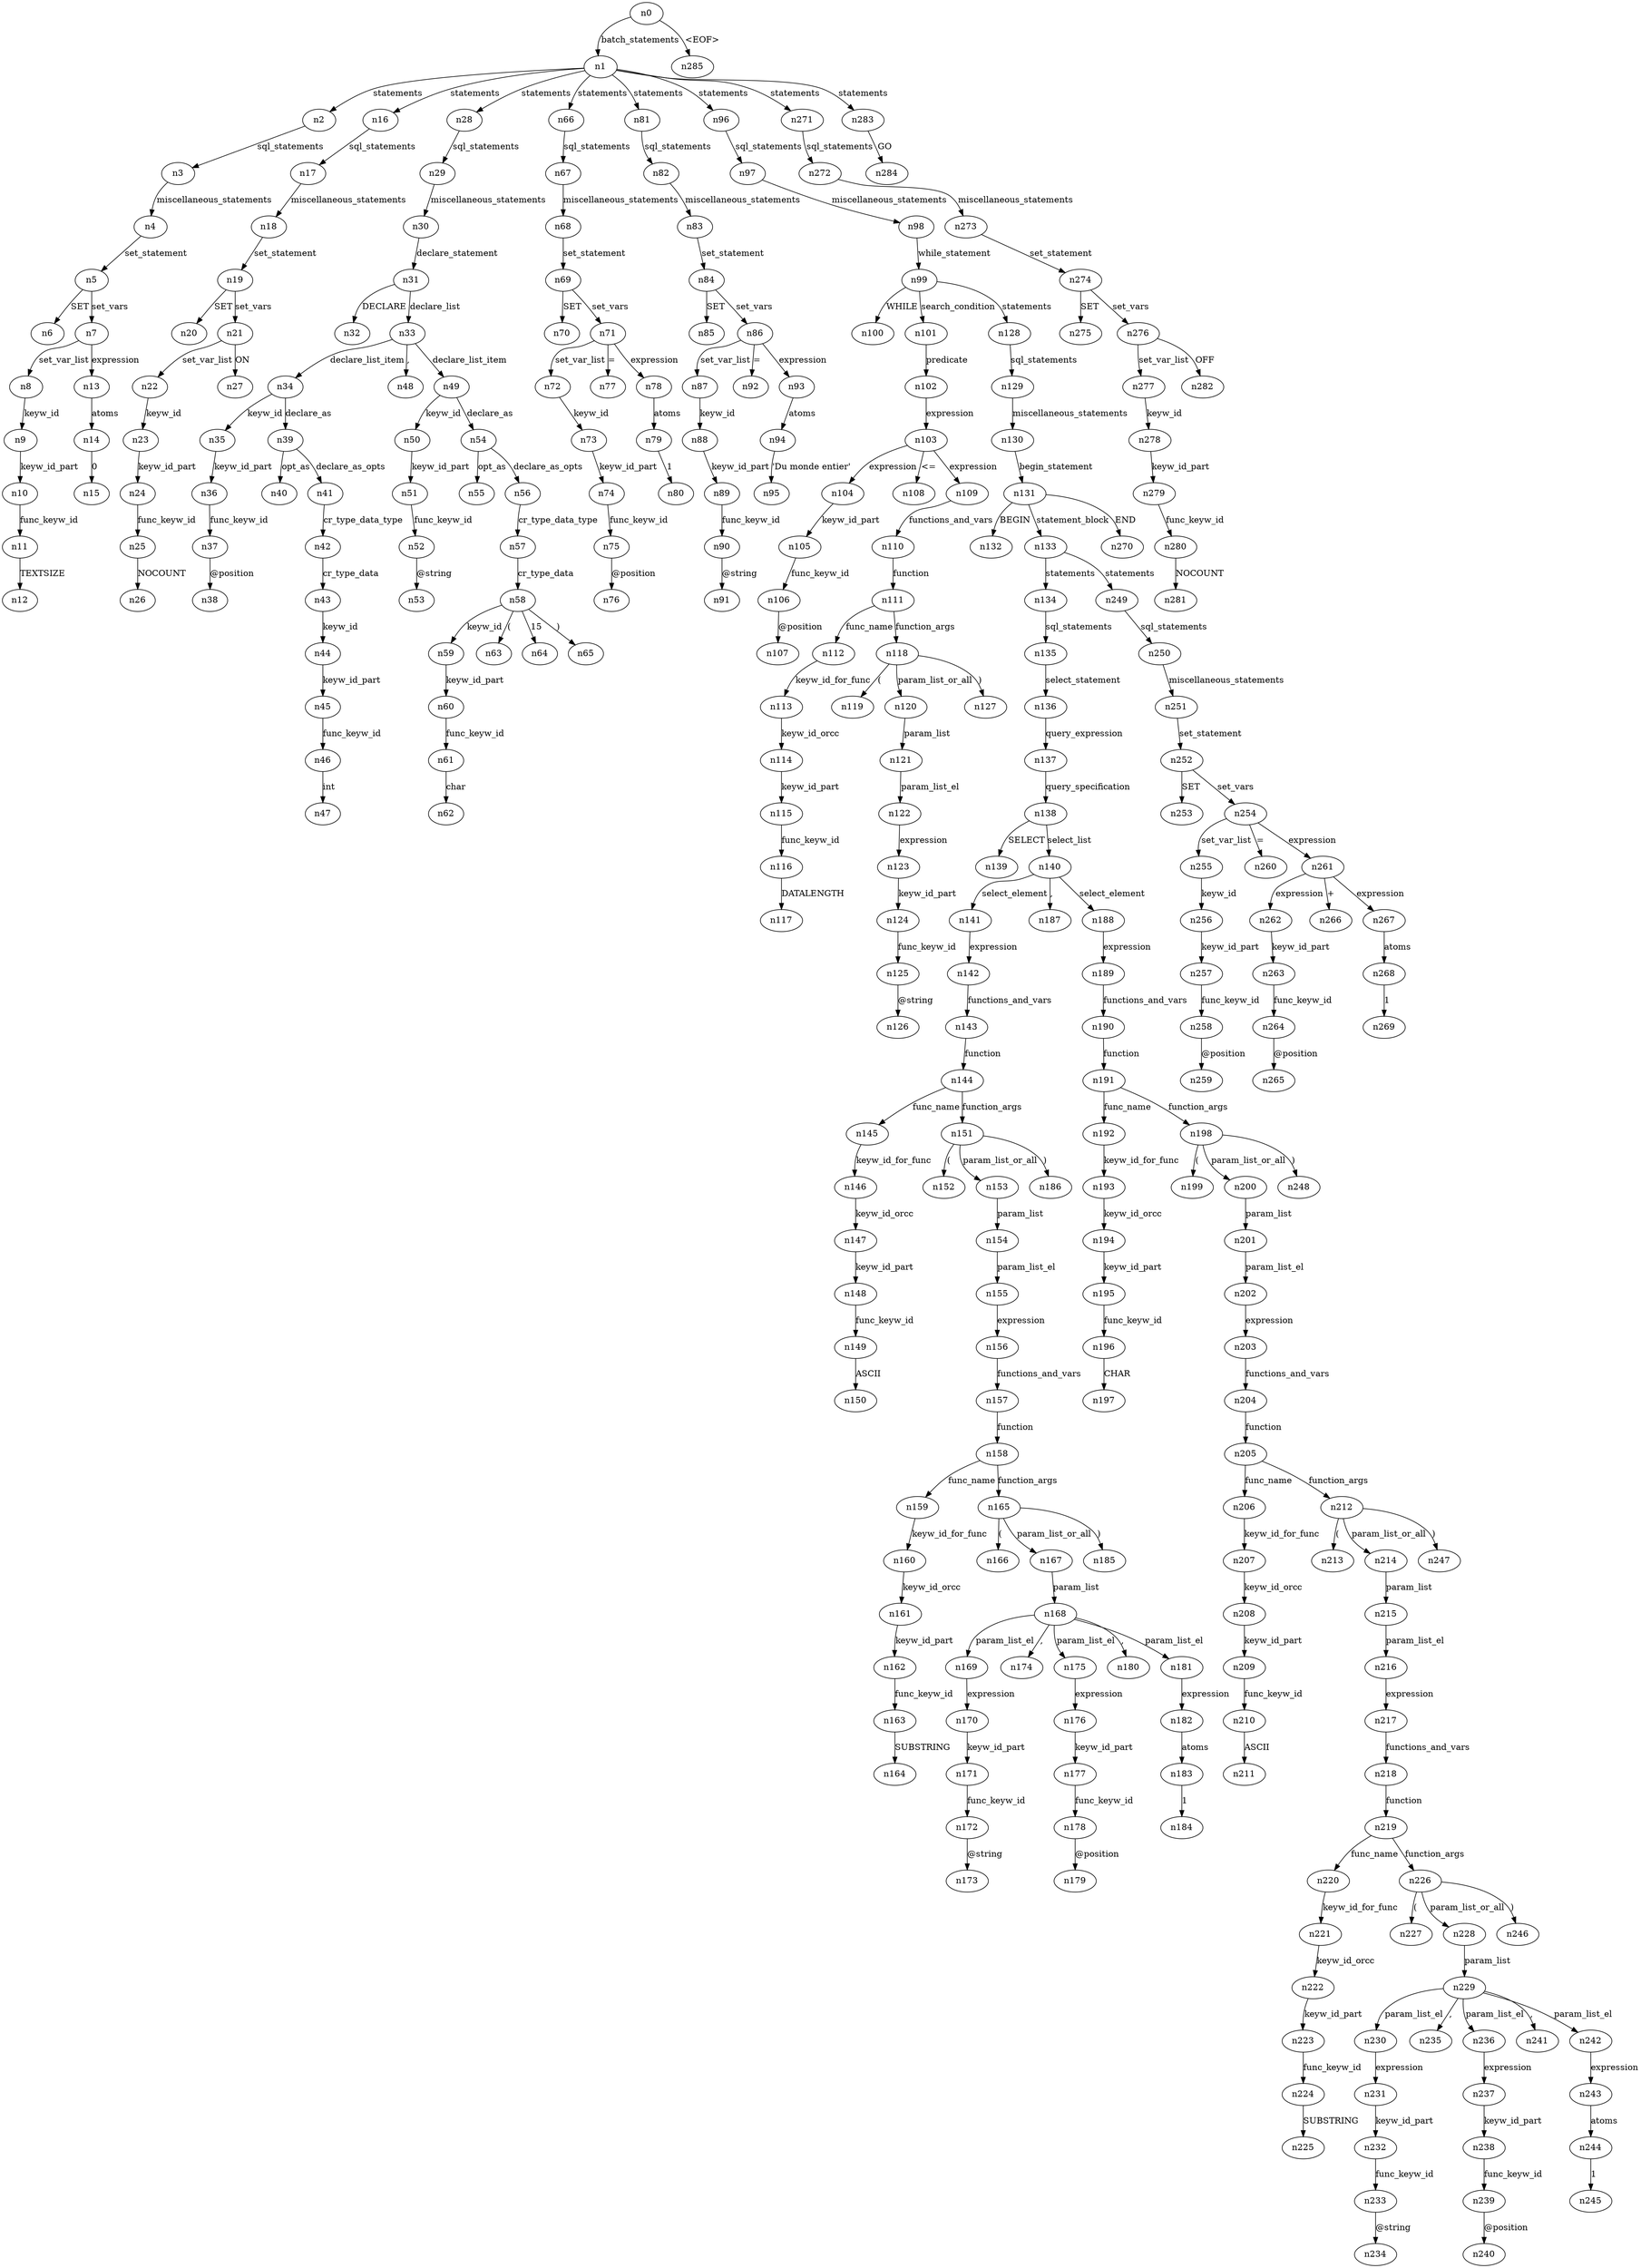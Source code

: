 digraph ParseTree {
  n0 -> n1 [label="batch_statements"];
  n1 -> n2 [label="statements"];
  n2 -> n3 [label="sql_statements"];
  n3 -> n4 [label="miscellaneous_statements"];
  n4 -> n5 [label="set_statement"];
  n5 -> n6 [label="SET"];
  n5 -> n7 [label="set_vars"];
  n7 -> n8 [label="set_var_list"];
  n8 -> n9 [label="keyw_id"];
  n9 -> n10 [label="keyw_id_part"];
  n10 -> n11 [label="func_keyw_id"];
  n11 -> n12 [label="TEXTSIZE"];
  n7 -> n13 [label="expression"];
  n13 -> n14 [label="atoms"];
  n14 -> n15 [label="0"];
  n1 -> n16 [label="statements"];
  n16 -> n17 [label="sql_statements"];
  n17 -> n18 [label="miscellaneous_statements"];
  n18 -> n19 [label="set_statement"];
  n19 -> n20 [label="SET"];
  n19 -> n21 [label="set_vars"];
  n21 -> n22 [label="set_var_list"];
  n22 -> n23 [label="keyw_id"];
  n23 -> n24 [label="keyw_id_part"];
  n24 -> n25 [label="func_keyw_id"];
  n25 -> n26 [label="NOCOUNT"];
  n21 -> n27 [label="ON"];
  n1 -> n28 [label="statements"];
  n28 -> n29 [label="sql_statements"];
  n29 -> n30 [label="miscellaneous_statements"];
  n30 -> n31 [label="declare_statement"];
  n31 -> n32 [label="DECLARE"];
  n31 -> n33 [label="declare_list"];
  n33 -> n34 [label="declare_list_item"];
  n34 -> n35 [label="keyw_id"];
  n35 -> n36 [label="keyw_id_part"];
  n36 -> n37 [label="func_keyw_id"];
  n37 -> n38 [label="@position"];
  n34 -> n39 [label="declare_as"];
  n39 -> n40 [label="opt_as"];
  n39 -> n41 [label="declare_as_opts"];
  n41 -> n42 [label="cr_type_data_type"];
  n42 -> n43 [label="cr_type_data"];
  n43 -> n44 [label="keyw_id"];
  n44 -> n45 [label="keyw_id_part"];
  n45 -> n46 [label="func_keyw_id"];
  n46 -> n47 [label="int"];
  n33 -> n48 [label=","];
  n33 -> n49 [label="declare_list_item"];
  n49 -> n50 [label="keyw_id"];
  n50 -> n51 [label="keyw_id_part"];
  n51 -> n52 [label="func_keyw_id"];
  n52 -> n53 [label="@string"];
  n49 -> n54 [label="declare_as"];
  n54 -> n55 [label="opt_as"];
  n54 -> n56 [label="declare_as_opts"];
  n56 -> n57 [label="cr_type_data_type"];
  n57 -> n58 [label="cr_type_data"];
  n58 -> n59 [label="keyw_id"];
  n59 -> n60 [label="keyw_id_part"];
  n60 -> n61 [label="func_keyw_id"];
  n61 -> n62 [label="char"];
  n58 -> n63 [label="("];
  n58 -> n64 [label="15"];
  n58 -> n65 [label=")"];
  n1 -> n66 [label="statements"];
  n66 -> n67 [label="sql_statements"];
  n67 -> n68 [label="miscellaneous_statements"];
  n68 -> n69 [label="set_statement"];
  n69 -> n70 [label="SET"];
  n69 -> n71 [label="set_vars"];
  n71 -> n72 [label="set_var_list"];
  n72 -> n73 [label="keyw_id"];
  n73 -> n74 [label="keyw_id_part"];
  n74 -> n75 [label="func_keyw_id"];
  n75 -> n76 [label="@position"];
  n71 -> n77 [label="="];
  n71 -> n78 [label="expression"];
  n78 -> n79 [label="atoms"];
  n79 -> n80 [label="1"];
  n1 -> n81 [label="statements"];
  n81 -> n82 [label="sql_statements"];
  n82 -> n83 [label="miscellaneous_statements"];
  n83 -> n84 [label="set_statement"];
  n84 -> n85 [label="SET"];
  n84 -> n86 [label="set_vars"];
  n86 -> n87 [label="set_var_list"];
  n87 -> n88 [label="keyw_id"];
  n88 -> n89 [label="keyw_id_part"];
  n89 -> n90 [label="func_keyw_id"];
  n90 -> n91 [label="@string"];
  n86 -> n92 [label="="];
  n86 -> n93 [label="expression"];
  n93 -> n94 [label="atoms"];
  n94 -> n95 [label="'Du monde entier'"];
  n1 -> n96 [label="statements"];
  n96 -> n97 [label="sql_statements"];
  n97 -> n98 [label="miscellaneous_statements"];
  n98 -> n99 [label="while_statement"];
  n99 -> n100 [label="WHILE"];
  n99 -> n101 [label="search_condition"];
  n101 -> n102 [label="predicate"];
  n102 -> n103 [label="expression"];
  n103 -> n104 [label="expression"];
  n104 -> n105 [label="keyw_id_part"];
  n105 -> n106 [label="func_keyw_id"];
  n106 -> n107 [label="@position"];
  n103 -> n108 [label="<="];
  n103 -> n109 [label="expression"];
  n109 -> n110 [label="functions_and_vars"];
  n110 -> n111 [label="function"];
  n111 -> n112 [label="func_name"];
  n112 -> n113 [label="keyw_id_for_func"];
  n113 -> n114 [label="keyw_id_orcc"];
  n114 -> n115 [label="keyw_id_part"];
  n115 -> n116 [label="func_keyw_id"];
  n116 -> n117 [label="DATALENGTH"];
  n111 -> n118 [label="function_args"];
  n118 -> n119 [label="("];
  n118 -> n120 [label="param_list_or_all"];
  n120 -> n121 [label="param_list"];
  n121 -> n122 [label="param_list_el"];
  n122 -> n123 [label="expression"];
  n123 -> n124 [label="keyw_id_part"];
  n124 -> n125 [label="func_keyw_id"];
  n125 -> n126 [label="@string"];
  n118 -> n127 [label=")"];
  n99 -> n128 [label="statements"];
  n128 -> n129 [label="sql_statements"];
  n129 -> n130 [label="miscellaneous_statements"];
  n130 -> n131 [label="begin_statement"];
  n131 -> n132 [label="BEGIN"];
  n131 -> n133 [label="statement_block"];
  n133 -> n134 [label="statements"];
  n134 -> n135 [label="sql_statements"];
  n135 -> n136 [label="select_statement"];
  n136 -> n137 [label="query_expression"];
  n137 -> n138 [label="query_specification"];
  n138 -> n139 [label="SELECT"];
  n138 -> n140 [label="select_list"];
  n140 -> n141 [label="select_element"];
  n141 -> n142 [label="expression"];
  n142 -> n143 [label="functions_and_vars"];
  n143 -> n144 [label="function"];
  n144 -> n145 [label="func_name"];
  n145 -> n146 [label="keyw_id_for_func"];
  n146 -> n147 [label="keyw_id_orcc"];
  n147 -> n148 [label="keyw_id_part"];
  n148 -> n149 [label="func_keyw_id"];
  n149 -> n150 [label="ASCII"];
  n144 -> n151 [label="function_args"];
  n151 -> n152 [label="("];
  n151 -> n153 [label="param_list_or_all"];
  n153 -> n154 [label="param_list"];
  n154 -> n155 [label="param_list_el"];
  n155 -> n156 [label="expression"];
  n156 -> n157 [label="functions_and_vars"];
  n157 -> n158 [label="function"];
  n158 -> n159 [label="func_name"];
  n159 -> n160 [label="keyw_id_for_func"];
  n160 -> n161 [label="keyw_id_orcc"];
  n161 -> n162 [label="keyw_id_part"];
  n162 -> n163 [label="func_keyw_id"];
  n163 -> n164 [label="SUBSTRING"];
  n158 -> n165 [label="function_args"];
  n165 -> n166 [label="("];
  n165 -> n167 [label="param_list_or_all"];
  n167 -> n168 [label="param_list"];
  n168 -> n169 [label="param_list_el"];
  n169 -> n170 [label="expression"];
  n170 -> n171 [label="keyw_id_part"];
  n171 -> n172 [label="func_keyw_id"];
  n172 -> n173 [label="@string"];
  n168 -> n174 [label=","];
  n168 -> n175 [label="param_list_el"];
  n175 -> n176 [label="expression"];
  n176 -> n177 [label="keyw_id_part"];
  n177 -> n178 [label="func_keyw_id"];
  n178 -> n179 [label="@position"];
  n168 -> n180 [label=","];
  n168 -> n181 [label="param_list_el"];
  n181 -> n182 [label="expression"];
  n182 -> n183 [label="atoms"];
  n183 -> n184 [label="1"];
  n165 -> n185 [label=")"];
  n151 -> n186 [label=")"];
  n140 -> n187 [label=","];
  n140 -> n188 [label="select_element"];
  n188 -> n189 [label="expression"];
  n189 -> n190 [label="functions_and_vars"];
  n190 -> n191 [label="function"];
  n191 -> n192 [label="func_name"];
  n192 -> n193 [label="keyw_id_for_func"];
  n193 -> n194 [label="keyw_id_orcc"];
  n194 -> n195 [label="keyw_id_part"];
  n195 -> n196 [label="func_keyw_id"];
  n196 -> n197 [label="CHAR"];
  n191 -> n198 [label="function_args"];
  n198 -> n199 [label="("];
  n198 -> n200 [label="param_list_or_all"];
  n200 -> n201 [label="param_list"];
  n201 -> n202 [label="param_list_el"];
  n202 -> n203 [label="expression"];
  n203 -> n204 [label="functions_and_vars"];
  n204 -> n205 [label="function"];
  n205 -> n206 [label="func_name"];
  n206 -> n207 [label="keyw_id_for_func"];
  n207 -> n208 [label="keyw_id_orcc"];
  n208 -> n209 [label="keyw_id_part"];
  n209 -> n210 [label="func_keyw_id"];
  n210 -> n211 [label="ASCII"];
  n205 -> n212 [label="function_args"];
  n212 -> n213 [label="("];
  n212 -> n214 [label="param_list_or_all"];
  n214 -> n215 [label="param_list"];
  n215 -> n216 [label="param_list_el"];
  n216 -> n217 [label="expression"];
  n217 -> n218 [label="functions_and_vars"];
  n218 -> n219 [label="function"];
  n219 -> n220 [label="func_name"];
  n220 -> n221 [label="keyw_id_for_func"];
  n221 -> n222 [label="keyw_id_orcc"];
  n222 -> n223 [label="keyw_id_part"];
  n223 -> n224 [label="func_keyw_id"];
  n224 -> n225 [label="SUBSTRING"];
  n219 -> n226 [label="function_args"];
  n226 -> n227 [label="("];
  n226 -> n228 [label="param_list_or_all"];
  n228 -> n229 [label="param_list"];
  n229 -> n230 [label="param_list_el"];
  n230 -> n231 [label="expression"];
  n231 -> n232 [label="keyw_id_part"];
  n232 -> n233 [label="func_keyw_id"];
  n233 -> n234 [label="@string"];
  n229 -> n235 [label=","];
  n229 -> n236 [label="param_list_el"];
  n236 -> n237 [label="expression"];
  n237 -> n238 [label="keyw_id_part"];
  n238 -> n239 [label="func_keyw_id"];
  n239 -> n240 [label="@position"];
  n229 -> n241 [label=","];
  n229 -> n242 [label="param_list_el"];
  n242 -> n243 [label="expression"];
  n243 -> n244 [label="atoms"];
  n244 -> n245 [label="1"];
  n226 -> n246 [label=")"];
  n212 -> n247 [label=")"];
  n198 -> n248 [label=")"];
  n133 -> n249 [label="statements"];
  n249 -> n250 [label="sql_statements"];
  n250 -> n251 [label="miscellaneous_statements"];
  n251 -> n252 [label="set_statement"];
  n252 -> n253 [label="SET"];
  n252 -> n254 [label="set_vars"];
  n254 -> n255 [label="set_var_list"];
  n255 -> n256 [label="keyw_id"];
  n256 -> n257 [label="keyw_id_part"];
  n257 -> n258 [label="func_keyw_id"];
  n258 -> n259 [label="@position"];
  n254 -> n260 [label="="];
  n254 -> n261 [label="expression"];
  n261 -> n262 [label="expression"];
  n262 -> n263 [label="keyw_id_part"];
  n263 -> n264 [label="func_keyw_id"];
  n264 -> n265 [label="@position"];
  n261 -> n266 [label="+"];
  n261 -> n267 [label="expression"];
  n267 -> n268 [label="atoms"];
  n268 -> n269 [label="1"];
  n131 -> n270 [label="END"];
  n1 -> n271 [label="statements"];
  n271 -> n272 [label="sql_statements"];
  n272 -> n273 [label="miscellaneous_statements"];
  n273 -> n274 [label="set_statement"];
  n274 -> n275 [label="SET"];
  n274 -> n276 [label="set_vars"];
  n276 -> n277 [label="set_var_list"];
  n277 -> n278 [label="keyw_id"];
  n278 -> n279 [label="keyw_id_part"];
  n279 -> n280 [label="func_keyw_id"];
  n280 -> n281 [label="NOCOUNT"];
  n276 -> n282 [label="OFF"];
  n1 -> n283 [label="statements"];
  n283 -> n284 [label="GO"];
  n0 -> n285 [label="<EOF>"];
}